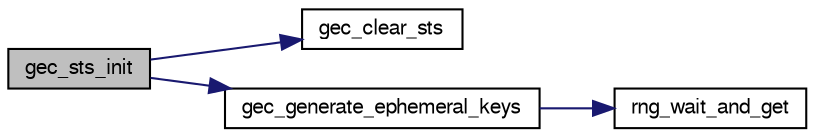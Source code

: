 digraph "gec_sts_init"
{
  edge [fontname="FreeSans",fontsize="10",labelfontname="FreeSans",labelfontsize="10"];
  node [fontname="FreeSans",fontsize="10",shape=record];
  rankdir="LR";
  Node1 [label="gec_sts_init",height=0.2,width=0.4,color="black", fillcolor="grey75", style="filled", fontcolor="black"];
  Node1 -> Node2 [color="midnightblue",fontsize="10",style="solid",fontname="FreeSans"];
  Node2 [label="gec_clear_sts",height=0.2,width=0.4,color="black", fillcolor="white", style="filled",URL="$gec_8c.html#a5fd31d506c2d039aab78f96a56338102"];
  Node1 -> Node3 [color="midnightblue",fontsize="10",style="solid",fontname="FreeSans"];
  Node3 [label="gec_generate_ephemeral_keys",height=0.2,width=0.4,color="black", fillcolor="white", style="filled",URL="$gec_8c.html#a7dabc3297585157dc9719ba30d72216d",tooltip="Generate private and public key pairs for future use. "];
  Node3 -> Node4 [color="midnightblue",fontsize="10",style="solid",fontname="FreeSans"];
  Node4 [label="rng_wait_and_get",height=0.2,width=0.4,color="black", fillcolor="white", style="filled",URL="$chibios_2mcu__periph_2rng__arch_8c.html#a820694eb7a21338e91e79f50a3a241ea"];
}
